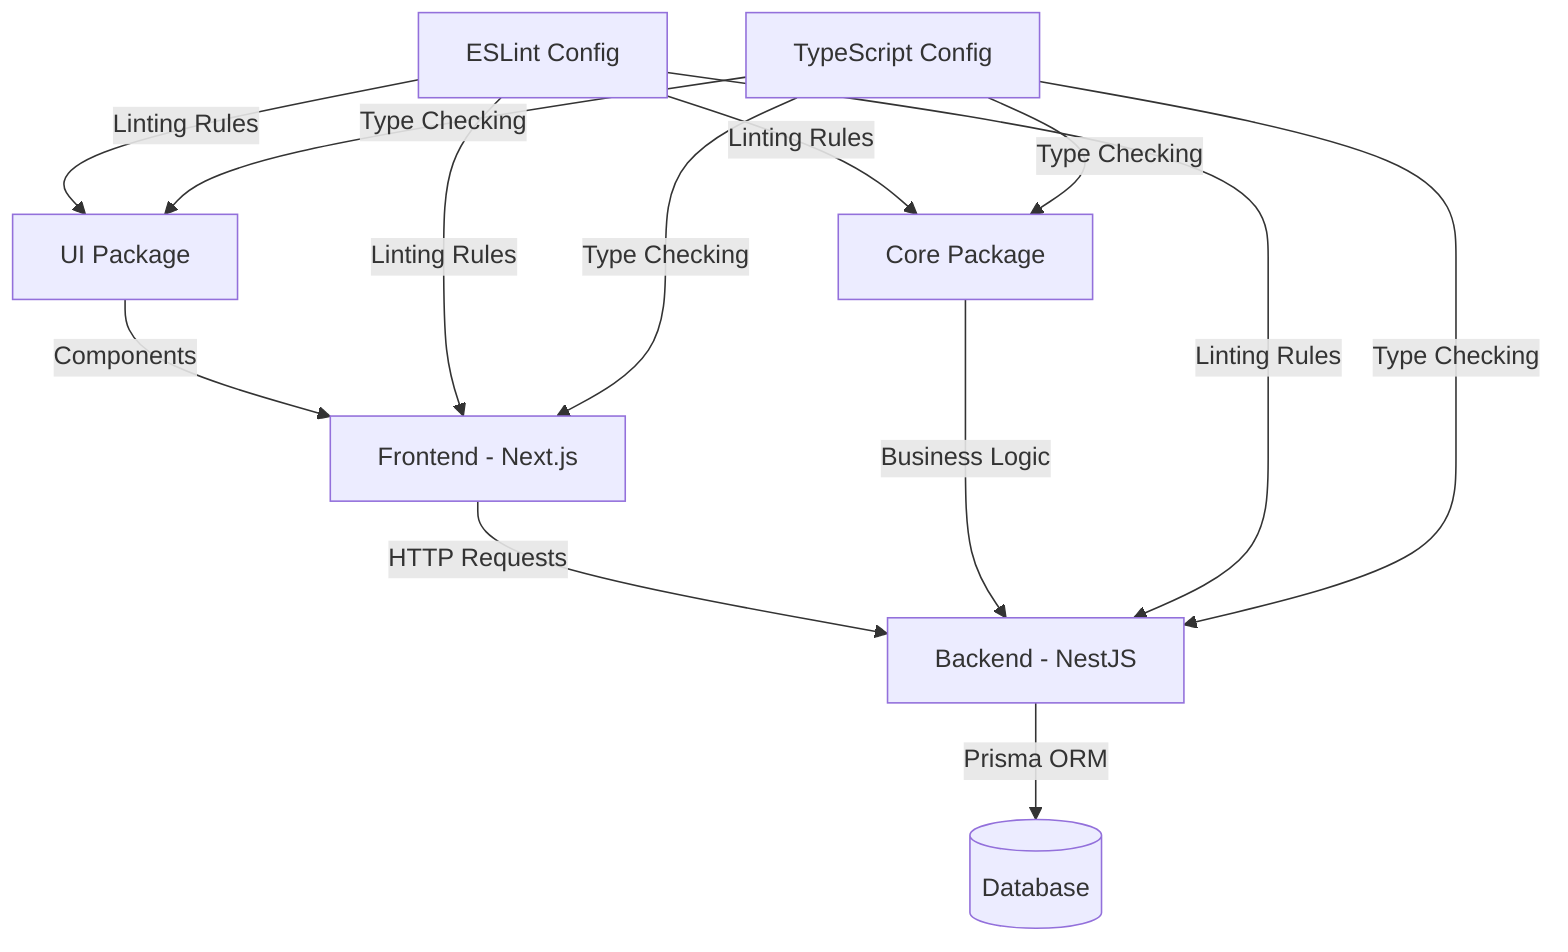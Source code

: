 graph TD
    A[Frontend - Next.js] -->|HTTP Requests| B[Backend - NestJS]
    B -->|Prisma ORM| C[(Database)]
    D[Core Package] -->|Business Logic| B
    E[UI Package] -->|Components| A
    F[ESLint Config] -->|Linting Rules| A & B & D & E
    G[TypeScript Config] -->|Type Checking| A & B & D & E